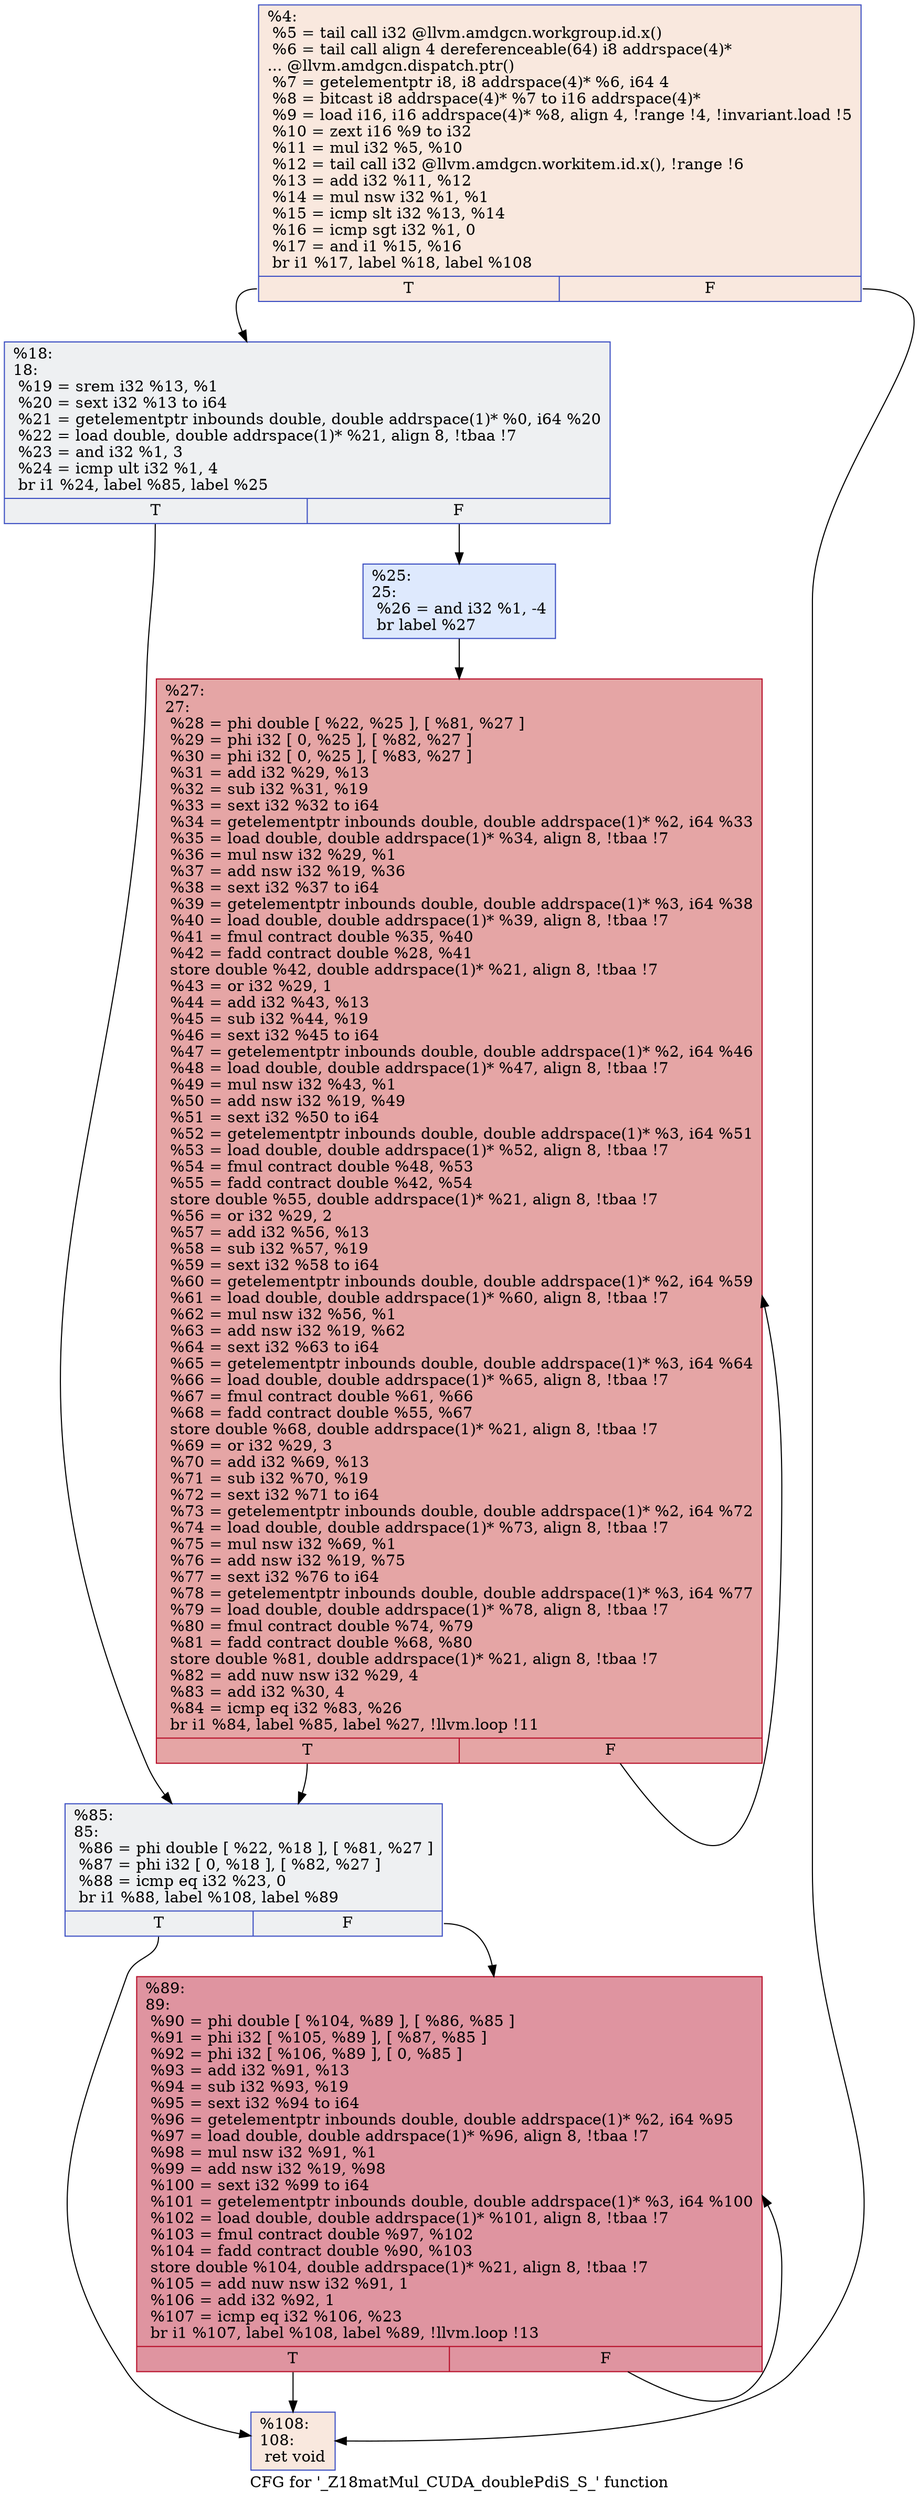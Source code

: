 digraph "CFG for '_Z18matMul_CUDA_doublePdiS_S_' function" {
	label="CFG for '_Z18matMul_CUDA_doublePdiS_S_' function";

	Node0x510a050 [shape=record,color="#3d50c3ff", style=filled, fillcolor="#f2cab570",label="{%4:\l  %5 = tail call i32 @llvm.amdgcn.workgroup.id.x()\l  %6 = tail call align 4 dereferenceable(64) i8 addrspace(4)*\l... @llvm.amdgcn.dispatch.ptr()\l  %7 = getelementptr i8, i8 addrspace(4)* %6, i64 4\l  %8 = bitcast i8 addrspace(4)* %7 to i16 addrspace(4)*\l  %9 = load i16, i16 addrspace(4)* %8, align 4, !range !4, !invariant.load !5\l  %10 = zext i16 %9 to i32\l  %11 = mul i32 %5, %10\l  %12 = tail call i32 @llvm.amdgcn.workitem.id.x(), !range !6\l  %13 = add i32 %11, %12\l  %14 = mul nsw i32 %1, %1\l  %15 = icmp slt i32 %13, %14\l  %16 = icmp sgt i32 %1, 0\l  %17 = and i1 %15, %16\l  br i1 %17, label %18, label %108\l|{<s0>T|<s1>F}}"];
	Node0x510a050:s0 -> Node0x510c190;
	Node0x510a050:s1 -> Node0x510c220;
	Node0x510c190 [shape=record,color="#3d50c3ff", style=filled, fillcolor="#d9dce170",label="{%18:\l18:                                               \l  %19 = srem i32 %13, %1\l  %20 = sext i32 %13 to i64\l  %21 = getelementptr inbounds double, double addrspace(1)* %0, i64 %20\l  %22 = load double, double addrspace(1)* %21, align 8, !tbaa !7\l  %23 = and i32 %1, 3\l  %24 = icmp ult i32 %1, 4\l  br i1 %24, label %85, label %25\l|{<s0>T|<s1>F}}"];
	Node0x510c190:s0 -> Node0x510c7f0;
	Node0x510c190:s1 -> Node0x510c880;
	Node0x510c880 [shape=record,color="#3d50c3ff", style=filled, fillcolor="#b5cdfa70",label="{%25:\l25:                                               \l  %26 = and i32 %1, -4\l  br label %27\l}"];
	Node0x510c880 -> Node0x510ca80;
	Node0x510ca80 [shape=record,color="#b70d28ff", style=filled, fillcolor="#c5333470",label="{%27:\l27:                                               \l  %28 = phi double [ %22, %25 ], [ %81, %27 ]\l  %29 = phi i32 [ 0, %25 ], [ %82, %27 ]\l  %30 = phi i32 [ 0, %25 ], [ %83, %27 ]\l  %31 = add i32 %29, %13\l  %32 = sub i32 %31, %19\l  %33 = sext i32 %32 to i64\l  %34 = getelementptr inbounds double, double addrspace(1)* %2, i64 %33\l  %35 = load double, double addrspace(1)* %34, align 8, !tbaa !7\l  %36 = mul nsw i32 %29, %1\l  %37 = add nsw i32 %19, %36\l  %38 = sext i32 %37 to i64\l  %39 = getelementptr inbounds double, double addrspace(1)* %3, i64 %38\l  %40 = load double, double addrspace(1)* %39, align 8, !tbaa !7\l  %41 = fmul contract double %35, %40\l  %42 = fadd contract double %28, %41\l  store double %42, double addrspace(1)* %21, align 8, !tbaa !7\l  %43 = or i32 %29, 1\l  %44 = add i32 %43, %13\l  %45 = sub i32 %44, %19\l  %46 = sext i32 %45 to i64\l  %47 = getelementptr inbounds double, double addrspace(1)* %2, i64 %46\l  %48 = load double, double addrspace(1)* %47, align 8, !tbaa !7\l  %49 = mul nsw i32 %43, %1\l  %50 = add nsw i32 %19, %49\l  %51 = sext i32 %50 to i64\l  %52 = getelementptr inbounds double, double addrspace(1)* %3, i64 %51\l  %53 = load double, double addrspace(1)* %52, align 8, !tbaa !7\l  %54 = fmul contract double %48, %53\l  %55 = fadd contract double %42, %54\l  store double %55, double addrspace(1)* %21, align 8, !tbaa !7\l  %56 = or i32 %29, 2\l  %57 = add i32 %56, %13\l  %58 = sub i32 %57, %19\l  %59 = sext i32 %58 to i64\l  %60 = getelementptr inbounds double, double addrspace(1)* %2, i64 %59\l  %61 = load double, double addrspace(1)* %60, align 8, !tbaa !7\l  %62 = mul nsw i32 %56, %1\l  %63 = add nsw i32 %19, %62\l  %64 = sext i32 %63 to i64\l  %65 = getelementptr inbounds double, double addrspace(1)* %3, i64 %64\l  %66 = load double, double addrspace(1)* %65, align 8, !tbaa !7\l  %67 = fmul contract double %61, %66\l  %68 = fadd contract double %55, %67\l  store double %68, double addrspace(1)* %21, align 8, !tbaa !7\l  %69 = or i32 %29, 3\l  %70 = add i32 %69, %13\l  %71 = sub i32 %70, %19\l  %72 = sext i32 %71 to i64\l  %73 = getelementptr inbounds double, double addrspace(1)* %2, i64 %72\l  %74 = load double, double addrspace(1)* %73, align 8, !tbaa !7\l  %75 = mul nsw i32 %69, %1\l  %76 = add nsw i32 %19, %75\l  %77 = sext i32 %76 to i64\l  %78 = getelementptr inbounds double, double addrspace(1)* %3, i64 %77\l  %79 = load double, double addrspace(1)* %78, align 8, !tbaa !7\l  %80 = fmul contract double %74, %79\l  %81 = fadd contract double %68, %80\l  store double %81, double addrspace(1)* %21, align 8, !tbaa !7\l  %82 = add nuw nsw i32 %29, 4\l  %83 = add i32 %30, 4\l  %84 = icmp eq i32 %83, %26\l  br i1 %84, label %85, label %27, !llvm.loop !11\l|{<s0>T|<s1>F}}"];
	Node0x510ca80:s0 -> Node0x510c7f0;
	Node0x510ca80:s1 -> Node0x510ca80;
	Node0x510c7f0 [shape=record,color="#3d50c3ff", style=filled, fillcolor="#d9dce170",label="{%85:\l85:                                               \l  %86 = phi double [ %22, %18 ], [ %81, %27 ]\l  %87 = phi i32 [ 0, %18 ], [ %82, %27 ]\l  %88 = icmp eq i32 %23, 0\l  br i1 %88, label %108, label %89\l|{<s0>T|<s1>F}}"];
	Node0x510c7f0:s0 -> Node0x510c220;
	Node0x510c7f0:s1 -> Node0x510fa40;
	Node0x510fa40 [shape=record,color="#b70d28ff", style=filled, fillcolor="#b70d2870",label="{%89:\l89:                                               \l  %90 = phi double [ %104, %89 ], [ %86, %85 ]\l  %91 = phi i32 [ %105, %89 ], [ %87, %85 ]\l  %92 = phi i32 [ %106, %89 ], [ 0, %85 ]\l  %93 = add i32 %91, %13\l  %94 = sub i32 %93, %19\l  %95 = sext i32 %94 to i64\l  %96 = getelementptr inbounds double, double addrspace(1)* %2, i64 %95\l  %97 = load double, double addrspace(1)* %96, align 8, !tbaa !7\l  %98 = mul nsw i32 %91, %1\l  %99 = add nsw i32 %19, %98\l  %100 = sext i32 %99 to i64\l  %101 = getelementptr inbounds double, double addrspace(1)* %3, i64 %100\l  %102 = load double, double addrspace(1)* %101, align 8, !tbaa !7\l  %103 = fmul contract double %97, %102\l  %104 = fadd contract double %90, %103\l  store double %104, double addrspace(1)* %21, align 8, !tbaa !7\l  %105 = add nuw nsw i32 %91, 1\l  %106 = add i32 %92, 1\l  %107 = icmp eq i32 %106, %23\l  br i1 %107, label %108, label %89, !llvm.loop !13\l|{<s0>T|<s1>F}}"];
	Node0x510fa40:s0 -> Node0x510c220;
	Node0x510fa40:s1 -> Node0x510fa40;
	Node0x510c220 [shape=record,color="#3d50c3ff", style=filled, fillcolor="#f2cab570",label="{%108:\l108:                                              \l  ret void\l}"];
}
